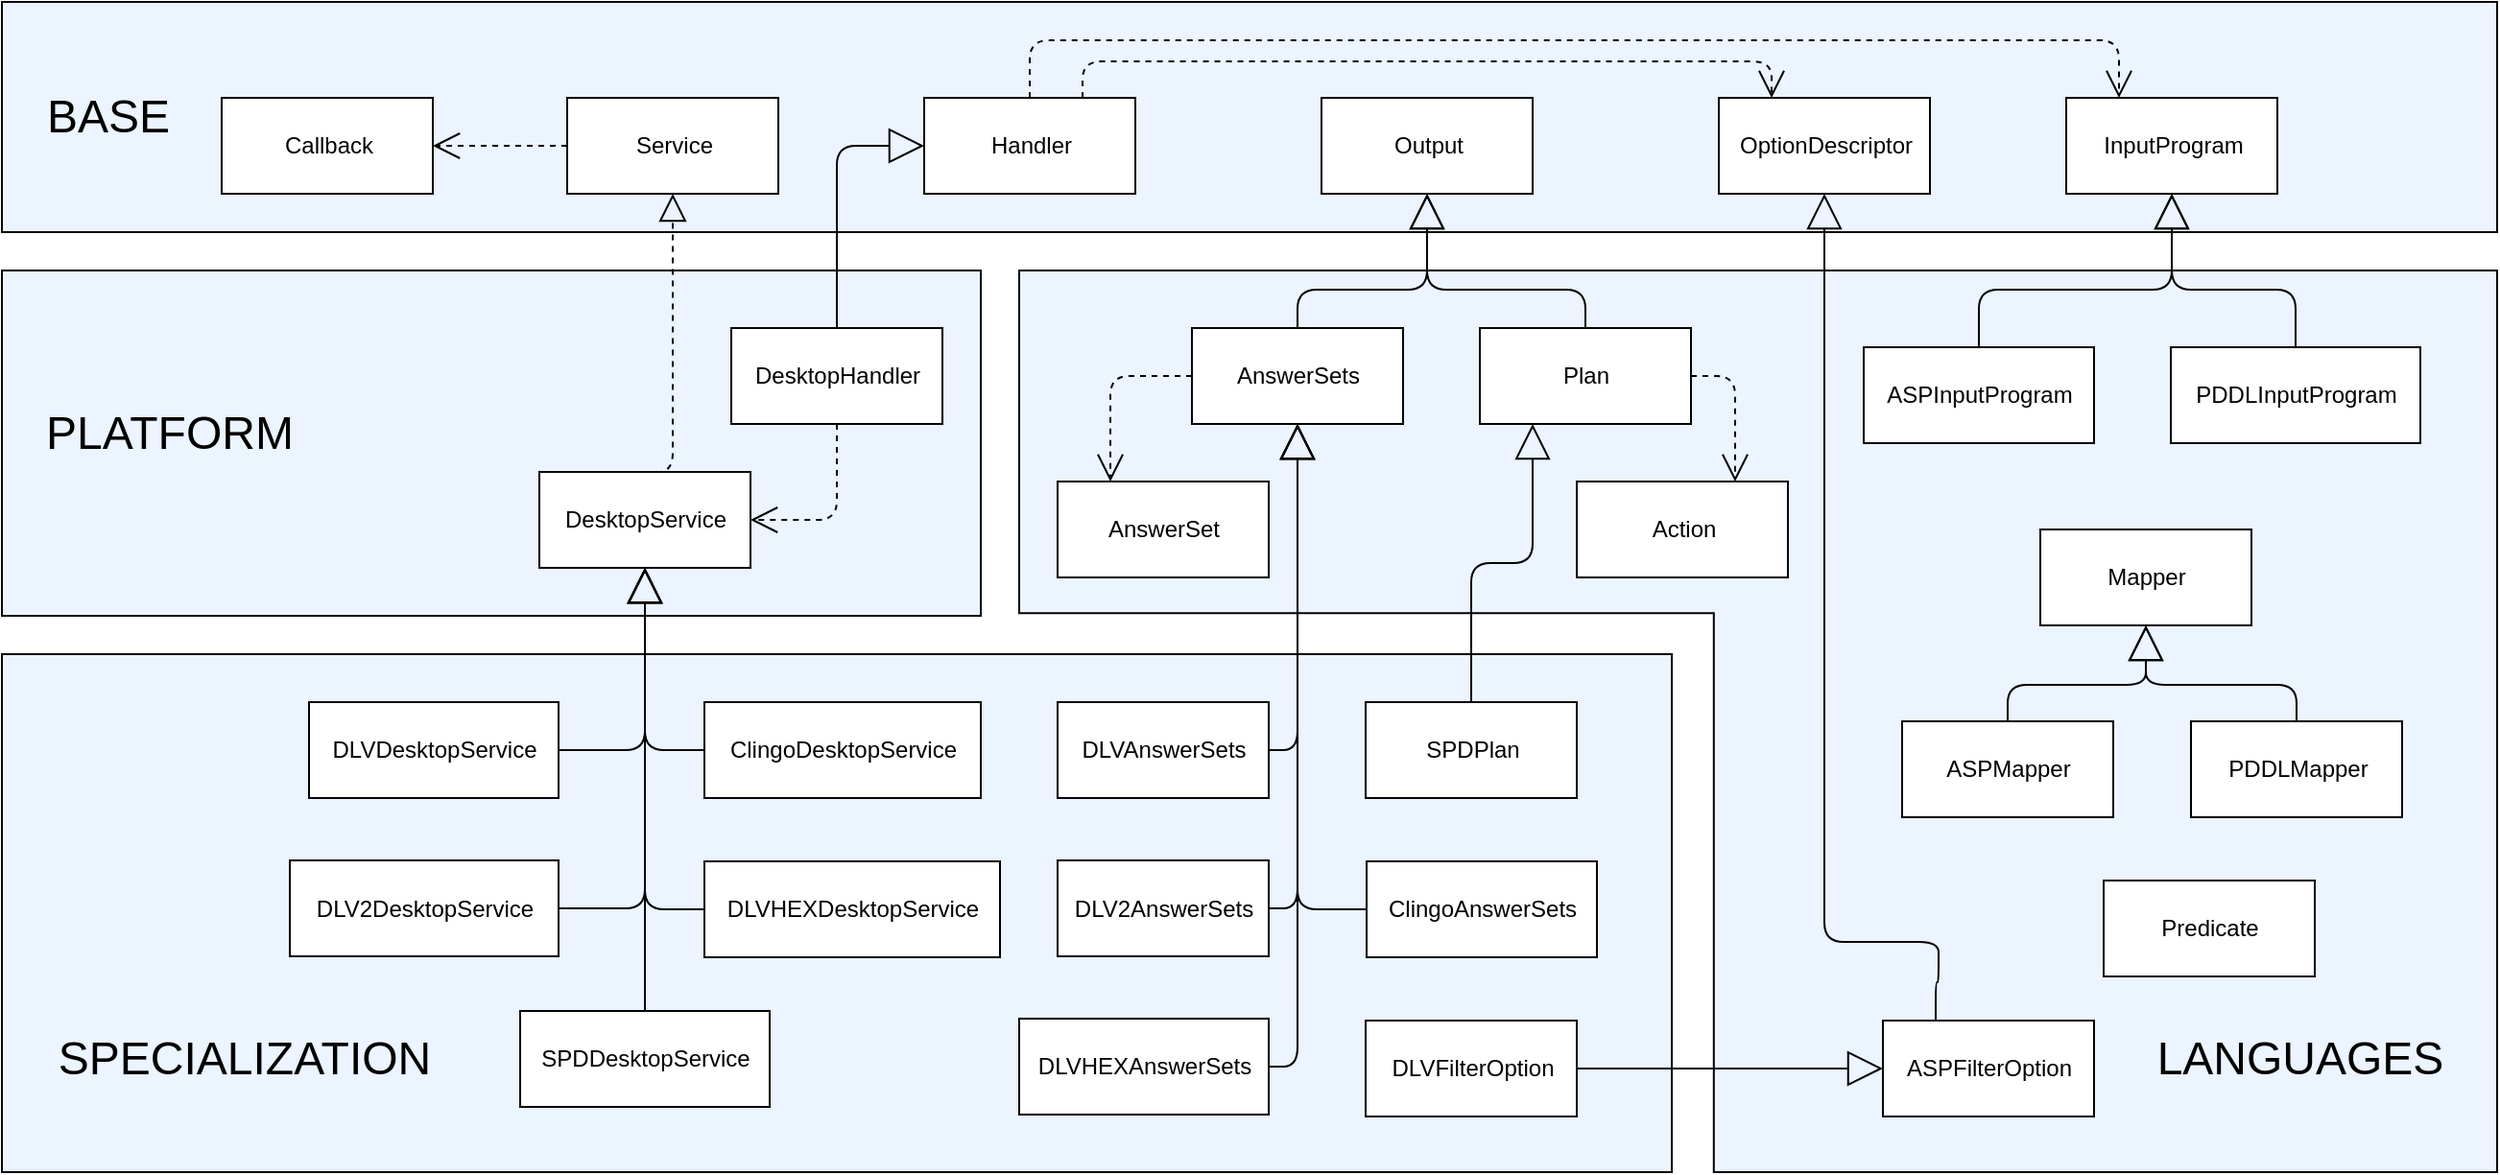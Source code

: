 <mxfile version="13.0.9" type="device"><diagram id="dqVU7mrkeDe_c6QS-d3u" name="Page-1"><mxGraphModel dx="1094" dy="1584" grid="1" gridSize="10" guides="1" tooltips="1" connect="1" arrows="1" fold="1" page="1" pageScale="1" pageWidth="827" pageHeight="1169" math="0" shadow="0"><root><mxCell id="0"/><mxCell id="1" parent="0"/><mxCell id="3qhBZo0jhWWFCKf_fLVx-3" value="" style="verticalLabelPosition=bottom;verticalAlign=top;html=1;shape=mxgraph.basic.polygon;polyCoords=[[0.25,0],[0.75,0],[1,0],[1,1],[0.47,1],[0.47,0.38],[0,0.38],[0,0]];polyline=0;fillColor=#EBF4FF;" vertex="1" parent="1"><mxGeometry x="620" y="130" width="770" height="470" as="geometry"/></mxCell><mxCell id="zw5oDyOTdDvuppBCqqJ9-33" value="" style="whiteSpace=wrap;html=1;fillColor=#EBF4FF;" parent="1" vertex="1"><mxGeometry x="90" y="330" width="870" height="270" as="geometry"/></mxCell><mxCell id="zw5oDyOTdDvuppBCqqJ9-32" value="" style="whiteSpace=wrap;html=1;fillColor=#EBF4FF;" parent="1" vertex="1"><mxGeometry x="90" y="130" width="510" height="180" as="geometry"/></mxCell><mxCell id="zw5oDyOTdDvuppBCqqJ9-31" value="" style="whiteSpace=wrap;html=1;fillColor=#EBF4FF;" parent="1" vertex="1"><mxGeometry x="90" y="-10" width="1300" height="120" as="geometry"/></mxCell><mxCell id="zw5oDyOTdDvuppBCqqJ9-1" value="&lt;div&gt;Callback&lt;/div&gt;" style="html=1;" parent="1" vertex="1"><mxGeometry x="204.5" y="40" width="110" height="50" as="geometry"/></mxCell><mxCell id="zw5oDyOTdDvuppBCqqJ9-2" value="Handler" style="html=1;" parent="1" vertex="1"><mxGeometry x="570.5" y="40" width="110" height="50" as="geometry"/></mxCell><mxCell id="zw5oDyOTdDvuppBCqqJ9-3" value="InputProgram" style="html=1;" parent="1" vertex="1"><mxGeometry x="1165.5" y="40" width="110" height="50" as="geometry"/></mxCell><mxCell id="zw5oDyOTdDvuppBCqqJ9-4" value="OptionDescriptor" style="html=1;" parent="1" vertex="1"><mxGeometry x="984.5" y="40" width="110" height="50" as="geometry"/></mxCell><mxCell id="zw5oDyOTdDvuppBCqqJ9-5" value="Output" style="html=1;" parent="1" vertex="1"><mxGeometry x="777.5" y="40" width="110" height="50" as="geometry"/></mxCell><mxCell id="zw5oDyOTdDvuppBCqqJ9-6" value="Service" style="html=1;" parent="1" vertex="1"><mxGeometry x="384.5" y="40" width="110" height="50" as="geometry"/></mxCell><mxCell id="zw5oDyOTdDvuppBCqqJ9-7" value="AnswerSets" style="html=1;" parent="1" vertex="1"><mxGeometry x="710" y="160" width="110" height="50" as="geometry"/></mxCell><mxCell id="zw5oDyOTdDvuppBCqqJ9-8" value="AnswerSet" style="html=1;" parent="1" vertex="1"><mxGeometry x="640" y="240" width="110" height="50" as="geometry"/></mxCell><mxCell id="zw5oDyOTdDvuppBCqqJ9-9" value="ASPFilterOption" style="html=1;" parent="1" vertex="1"><mxGeometry x="1070" y="521" width="110" height="50" as="geometry"/></mxCell><mxCell id="zw5oDyOTdDvuppBCqqJ9-10" value="ASPInputProgram" style="html=1;" parent="1" vertex="1"><mxGeometry x="1060" y="170" width="120" height="50" as="geometry"/></mxCell><mxCell id="zw5oDyOTdDvuppBCqqJ9-11" value="ASPMapper" style="html=1;" parent="1" vertex="1"><mxGeometry x="1080" y="365" width="110" height="50" as="geometry"/></mxCell><mxCell id="zw5oDyOTdDvuppBCqqJ9-12" value="Action" style="html=1;" parent="1" vertex="1"><mxGeometry x="910.5" y="240" width="110" height="50" as="geometry"/></mxCell><mxCell id="zw5oDyOTdDvuppBCqqJ9-13" value="PDDLInputProgram" style="html=1;" parent="1" vertex="1"><mxGeometry x="1220" y="170" width="130" height="50" as="geometry"/></mxCell><mxCell id="zw5oDyOTdDvuppBCqqJ9-14" value="PDDLMapper" style="html=1;" parent="1" vertex="1"><mxGeometry x="1230.5" y="365" width="110" height="50" as="geometry"/></mxCell><mxCell id="zw5oDyOTdDvuppBCqqJ9-15" value="Plan" style="html=1;" parent="1" vertex="1"><mxGeometry x="860" y="160" width="110" height="50" as="geometry"/></mxCell><mxCell id="zw5oDyOTdDvuppBCqqJ9-16" value="Mapper" style="html=1;" parent="1" vertex="1"><mxGeometry x="1152" y="265" width="110" height="50" as="geometry"/></mxCell><mxCell id="zw5oDyOTdDvuppBCqqJ9-17" value="DesktopHandler" style="html=1;" parent="1" vertex="1"><mxGeometry x="470" y="160" width="110" height="50" as="geometry"/></mxCell><mxCell id="zw5oDyOTdDvuppBCqqJ9-18" value="DesktopService" style="html=1;" parent="1" vertex="1"><mxGeometry x="370" y="235" width="110" height="50" as="geometry"/></mxCell><mxCell id="zw5oDyOTdDvuppBCqqJ9-19" value="&lt;div&gt;ClingoDesktopService&lt;/div&gt;" style="html=1;" parent="1" vertex="1"><mxGeometry x="456" y="355" width="144" height="50" as="geometry"/></mxCell><mxCell id="zw5oDyOTdDvuppBCqqJ9-20" value="ClingoAnswerSets" style="html=1;" parent="1" vertex="1"><mxGeometry x="801" y="438" width="120" height="50" as="geometry"/></mxCell><mxCell id="zw5oDyOTdDvuppBCqqJ9-21" value="DLVDesktopService" style="html=1;" parent="1" vertex="1"><mxGeometry x="250" y="355" width="130" height="50" as="geometry"/></mxCell><mxCell id="zw5oDyOTdDvuppBCqqJ9-22" value="DLVAnswerSets" style="html=1;" parent="1" vertex="1"><mxGeometry x="640" y="355" width="110" height="50" as="geometry"/></mxCell><mxCell id="zw5oDyOTdDvuppBCqqJ9-23" value="DLVFilterOption" style="html=1;" parent="1" vertex="1"><mxGeometry x="800.5" y="521" width="110" height="50" as="geometry"/></mxCell><mxCell id="zw5oDyOTdDvuppBCqqJ9-24" value="DLV2DesktopService" style="html=1;" parent="1" vertex="1"><mxGeometry x="240" y="437.5" width="140" height="50" as="geometry"/></mxCell><mxCell id="zw5oDyOTdDvuppBCqqJ9-25" value="DLV2AnswerSets" style="html=1;" parent="1" vertex="1"><mxGeometry x="640" y="437.5" width="110" height="50" as="geometry"/></mxCell><mxCell id="zw5oDyOTdDvuppBCqqJ9-26" value="DLVHEXDesktopService" style="html=1;" parent="1" vertex="1"><mxGeometry x="456" y="438" width="154" height="50" as="geometry"/></mxCell><mxCell id="zw5oDyOTdDvuppBCqqJ9-27" value="DLVHEXAnswerSets" style="html=1;" parent="1" vertex="1"><mxGeometry x="620" y="520" width="130" height="50" as="geometry"/></mxCell><mxCell id="zw5oDyOTdDvuppBCqqJ9-28" value="SPDDesktopService" style="html=1;" parent="1" vertex="1"><mxGeometry x="360" y="516" width="130" height="50" as="geometry"/></mxCell><mxCell id="zw5oDyOTdDvuppBCqqJ9-29" value="SPDPlan" style="html=1;" parent="1" vertex="1"><mxGeometry x="800.5" y="355" width="110" height="50" as="geometry"/></mxCell><mxCell id="zw5oDyOTdDvuppBCqqJ9-36" value="&lt;font style=&quot;font-size: 24px&quot;&gt;BASE&lt;/font&gt;" style="text;html=1;resizable=0;autosize=1;align=center;verticalAlign=middle;points=[];fillColor=none;strokeColor=none;rounded=0;" parent="1" vertex="1"><mxGeometry x="105" y="40" width="80" height="20" as="geometry"/></mxCell><mxCell id="zw5oDyOTdDvuppBCqqJ9-37" value="&lt;font style=&quot;font-size: 24px&quot;&gt;PLATFORM&lt;/font&gt;" style="text;html=1;resizable=0;autosize=1;align=center;verticalAlign=middle;points=[];fillColor=none;strokeColor=none;rounded=0;" parent="1" vertex="1"><mxGeometry x="97" y="205" width="160" height="20" as="geometry"/></mxCell><mxCell id="zw5oDyOTdDvuppBCqqJ9-38" value="&lt;font style=&quot;font-size: 24px&quot;&gt;LANGUAGES&lt;/font&gt;" style="text;html=1;resizable=0;autosize=1;align=center;verticalAlign=middle;points=[];fillColor=none;strokeColor=none;rounded=0;" parent="1" vertex="1"><mxGeometry x="1197" y="531" width="180" height="20" as="geometry"/></mxCell><mxCell id="zw5oDyOTdDvuppBCqqJ9-39" value="&lt;font style=&quot;font-size: 24px&quot;&gt;SPECIALIZATION&lt;/font&gt;" style="text;html=1;resizable=0;autosize=1;align=center;verticalAlign=middle;points=[];fillColor=none;strokeColor=none;rounded=0;" parent="1" vertex="1"><mxGeometry x="101" y="531" width="230" height="20" as="geometry"/></mxCell><mxCell id="zw5oDyOTdDvuppBCqqJ9-42" value="" style="endArrow=block;dashed=1;endFill=0;endSize=12;html=1;entryX=0.5;entryY=1;entryDx=0;entryDy=0;exitX=0.5;exitY=0;exitDx=0;exitDy=0;edgeStyle=orthogonalEdgeStyle;" parent="1" source="zw5oDyOTdDvuppBCqqJ9-18" target="zw5oDyOTdDvuppBCqqJ9-6" edge="1"><mxGeometry width="160" relative="1" as="geometry"><mxPoint x="50" y="497.5" as="sourcePoint"/><mxPoint x="50" y="377.5" as="targetPoint"/><Array as="points"><mxPoint x="439" y="235"/></Array></mxGeometry></mxCell><mxCell id="zw5oDyOTdDvuppBCqqJ9-45" value="" style="endArrow=block;endSize=16;endFill=0;html=1;exitX=1;exitY=0.5;exitDx=0;exitDy=0;entryX=0.5;entryY=1;entryDx=0;entryDy=0;edgeStyle=orthogonalEdgeStyle;" parent="1" source="zw5oDyOTdDvuppBCqqJ9-21" target="zw5oDyOTdDvuppBCqqJ9-18" edge="1"><mxGeometry x="-0.875" y="-50" width="160" relative="1" as="geometry"><mxPoint x="30" y="260" as="sourcePoint"/><mxPoint x="190" y="260" as="targetPoint"/><mxPoint x="-1" as="offset"/></mxGeometry></mxCell><mxCell id="zw5oDyOTdDvuppBCqqJ9-46" value="" style="endArrow=block;endSize=16;endFill=0;html=1;exitX=0.25;exitY=0;exitDx=0;exitDy=0;entryX=0.5;entryY=1;entryDx=0;entryDy=0;edgeStyle=orthogonalEdgeStyle;" parent="1" source="zw5oDyOTdDvuppBCqqJ9-9" target="zw5oDyOTdDvuppBCqqJ9-4" edge="1"><mxGeometry x="-1" y="-41" width="160" relative="1" as="geometry"><mxPoint x="40" y="260" as="sourcePoint"/><mxPoint x="200" y="260" as="targetPoint"/><Array as="points"><mxPoint x="1098" y="501"/><mxPoint x="1099" y="501"/><mxPoint x="1099" y="480"/><mxPoint x="1040" y="480"/></Array><mxPoint x="-10" y="-1" as="offset"/></mxGeometry></mxCell><mxCell id="zw5oDyOTdDvuppBCqqJ9-47" value="" style="endArrow=block;endSize=16;endFill=0;html=1;exitX=0;exitY=0.5;exitDx=0;exitDy=0;entryX=0.5;entryY=1;entryDx=0;entryDy=0;edgeStyle=orthogonalEdgeStyle;" parent="1" source="zw5oDyOTdDvuppBCqqJ9-19" target="zw5oDyOTdDvuppBCqqJ9-18" edge="1"><mxGeometry x="-1" y="-41" width="160" relative="1" as="geometry"><mxPoint x="40" y="285" as="sourcePoint"/><mxPoint x="200" y="285" as="targetPoint"/><mxPoint x="-10" y="-1" as="offset"/></mxGeometry></mxCell><mxCell id="zw5oDyOTdDvuppBCqqJ9-48" value="" style="endArrow=block;endSize=16;endFill=0;html=1;exitX=1;exitY=0.5;exitDx=0;exitDy=0;entryX=0.5;entryY=1;entryDx=0;entryDy=0;edgeStyle=orthogonalEdgeStyle;" parent="1" source="zw5oDyOTdDvuppBCqqJ9-24" target="zw5oDyOTdDvuppBCqqJ9-18" edge="1"><mxGeometry x="-1" y="-41" width="160" relative="1" as="geometry"><mxPoint x="50" y="270" as="sourcePoint"/><mxPoint x="210" y="270" as="targetPoint"/><mxPoint x="-10" y="-1" as="offset"/></mxGeometry></mxCell><mxCell id="zw5oDyOTdDvuppBCqqJ9-49" value="" style="endArrow=block;endSize=16;endFill=0;html=1;exitX=0;exitY=0.5;exitDx=0;exitDy=0;entryX=0.5;entryY=1;entryDx=0;entryDy=0;edgeStyle=orthogonalEdgeStyle;" parent="1" source="zw5oDyOTdDvuppBCqqJ9-26" target="zw5oDyOTdDvuppBCqqJ9-18" edge="1"><mxGeometry x="-1" y="-41" width="160" relative="1" as="geometry"><mxPoint x="50" y="270" as="sourcePoint"/><mxPoint x="210" y="270" as="targetPoint"/><mxPoint x="-10" y="-1" as="offset"/></mxGeometry></mxCell><mxCell id="zw5oDyOTdDvuppBCqqJ9-50" value="" style="endArrow=block;endSize=16;endFill=0;html=1;exitX=0.5;exitY=0;exitDx=0;exitDy=0;entryX=0.5;entryY=1;entryDx=0;entryDy=0;" parent="1" source="zw5oDyOTdDvuppBCqqJ9-28" target="zw5oDyOTdDvuppBCqqJ9-18" edge="1"><mxGeometry x="-1" y="-41" width="160" relative="1" as="geometry"><mxPoint x="50" y="270" as="sourcePoint"/><mxPoint x="210" y="270" as="targetPoint"/><mxPoint x="-10" y="-1" as="offset"/></mxGeometry></mxCell><mxCell id="zw5oDyOTdDvuppBCqqJ9-51" value="" style="endArrow=block;endSize=16;endFill=0;html=1;exitX=0.5;exitY=0;exitDx=0;exitDy=0;entryX=0;entryY=0.5;entryDx=0;entryDy=0;edgeStyle=orthogonalEdgeStyle;" parent="1" source="zw5oDyOTdDvuppBCqqJ9-17" target="zw5oDyOTdDvuppBCqqJ9-2" edge="1"><mxGeometry x="-1" y="-41" width="160" relative="1" as="geometry"><mxPoint x="56" y="285" as="sourcePoint"/><mxPoint x="216" y="285" as="targetPoint"/><mxPoint x="-10" y="-1" as="offset"/></mxGeometry></mxCell><mxCell id="zw5oDyOTdDvuppBCqqJ9-52" value="" style="endArrow=block;endSize=16;endFill=0;html=1;entryX=0.5;entryY=1;entryDx=0;entryDy=0;exitX=0.5;exitY=0;exitDx=0;exitDy=0;edgeStyle=orthogonalEdgeStyle;" parent="1" source="zw5oDyOTdDvuppBCqqJ9-7" target="zw5oDyOTdDvuppBCqqJ9-5" edge="1"><mxGeometry x="-1" y="-41" width="160" relative="1" as="geometry"><mxPoint x="60" y="300" as="sourcePoint"/><mxPoint x="210" y="270" as="targetPoint"/><Array as="points"><mxPoint x="765" y="140"/><mxPoint x="833" y="140"/></Array><mxPoint x="-10" y="-1" as="offset"/></mxGeometry></mxCell><mxCell id="zw5oDyOTdDvuppBCqqJ9-53" value="" style="endArrow=block;endSize=16;endFill=0;html=1;exitX=0.5;exitY=0;exitDx=0;exitDy=0;entryX=0.5;entryY=1;entryDx=0;entryDy=0;edgeStyle=orthogonalEdgeStyle;" parent="1" source="zw5oDyOTdDvuppBCqqJ9-15" target="zw5oDyOTdDvuppBCqqJ9-5" edge="1"><mxGeometry x="-1" y="-41" width="160" relative="1" as="geometry"><mxPoint x="50" y="270" as="sourcePoint"/><mxPoint x="210" y="270" as="targetPoint"/><Array as="points"><mxPoint x="915" y="140"/><mxPoint x="832" y="140"/></Array><mxPoint x="-10" y="-1" as="offset"/></mxGeometry></mxCell><mxCell id="zw5oDyOTdDvuppBCqqJ9-54" value="" style="endArrow=block;endSize=16;endFill=0;html=1;exitX=1;exitY=0.5;exitDx=0;exitDy=0;entryX=0.5;entryY=1;entryDx=0;entryDy=0;edgeStyle=orthogonalEdgeStyle;" parent="1" source="zw5oDyOTdDvuppBCqqJ9-22" target="zw5oDyOTdDvuppBCqqJ9-7" edge="1"><mxGeometry x="-1" y="-41" width="160" relative="1" as="geometry"><mxPoint x="50" y="270" as="sourcePoint"/><mxPoint x="210" y="270" as="targetPoint"/><mxPoint x="-10" y="-1" as="offset"/></mxGeometry></mxCell><mxCell id="zw5oDyOTdDvuppBCqqJ9-55" value="" style="endArrow=block;endSize=16;endFill=0;html=1;exitX=1;exitY=0.5;exitDx=0;exitDy=0;entryX=0.5;entryY=1;entryDx=0;entryDy=0;edgeStyle=orthogonalEdgeStyle;" parent="1" source="zw5oDyOTdDvuppBCqqJ9-25" target="zw5oDyOTdDvuppBCqqJ9-7" edge="1"><mxGeometry x="-1" y="-41" width="160" relative="1" as="geometry"><mxPoint x="50" y="270" as="sourcePoint"/><mxPoint x="210" y="270" as="targetPoint"/><mxPoint x="-10" y="-1" as="offset"/></mxGeometry></mxCell><mxCell id="zw5oDyOTdDvuppBCqqJ9-56" value="" style="endArrow=block;endSize=16;endFill=0;html=1;exitX=1;exitY=0.5;exitDx=0;exitDy=0;entryX=0.5;entryY=1;entryDx=0;entryDy=0;edgeStyle=orthogonalEdgeStyle;" parent="1" source="zw5oDyOTdDvuppBCqqJ9-27" target="zw5oDyOTdDvuppBCqqJ9-7" edge="1"><mxGeometry x="-1" y="-41" width="160" relative="1" as="geometry"><mxPoint x="50" y="270" as="sourcePoint"/><mxPoint x="210" y="270" as="targetPoint"/><mxPoint x="-10" y="-1" as="offset"/></mxGeometry></mxCell><mxCell id="zw5oDyOTdDvuppBCqqJ9-57" value="" style="endArrow=block;endSize=16;endFill=0;html=1;exitX=0;exitY=0.5;exitDx=0;exitDy=0;entryX=0.5;entryY=1;entryDx=0;entryDy=0;edgeStyle=orthogonalEdgeStyle;" parent="1" source="zw5oDyOTdDvuppBCqqJ9-20" target="zw5oDyOTdDvuppBCqqJ9-7" edge="1"><mxGeometry x="-1" y="-41" width="160" relative="1" as="geometry"><mxPoint x="50" y="270" as="sourcePoint"/><mxPoint x="210" y="270" as="targetPoint"/><mxPoint x="-10" y="-1" as="offset"/></mxGeometry></mxCell><mxCell id="zw5oDyOTdDvuppBCqqJ9-58" value="" style="endArrow=block;endSize=16;endFill=0;html=1;exitX=0.5;exitY=0;exitDx=0;exitDy=0;entryX=0.25;entryY=1;entryDx=0;entryDy=0;edgeStyle=orthogonalEdgeStyle;" parent="1" source="zw5oDyOTdDvuppBCqqJ9-29" target="zw5oDyOTdDvuppBCqqJ9-15" edge="1"><mxGeometry x="-1" y="-41" width="160" relative="1" as="geometry"><mxPoint x="50" y="270" as="sourcePoint"/><mxPoint x="210" y="270" as="targetPoint"/><mxPoint x="-10" y="-1" as="offset"/></mxGeometry></mxCell><mxCell id="zw5oDyOTdDvuppBCqqJ9-59" value="" style="endArrow=block;endSize=16;endFill=0;html=1;exitX=1;exitY=0.5;exitDx=0;exitDy=0;entryX=0;entryY=0.5;entryDx=0;entryDy=0;edgeStyle=orthogonalEdgeStyle;" parent="1" source="zw5oDyOTdDvuppBCqqJ9-23" target="zw5oDyOTdDvuppBCqqJ9-9" edge="1"><mxGeometry x="-1" y="-41" width="160" relative="1" as="geometry"><mxPoint x="50" y="270" as="sourcePoint"/><mxPoint x="210" y="270" as="targetPoint"/><Array as="points"><mxPoint x="1020" y="546"/><mxPoint x="1020" y="546"/></Array><mxPoint x="-10" y="-1" as="offset"/></mxGeometry></mxCell><mxCell id="zw5oDyOTdDvuppBCqqJ9-62" value="" style="endArrow=block;endSize=16;endFill=0;html=1;exitX=0.5;exitY=0;exitDx=0;exitDy=0;entryX=0.5;entryY=1;entryDx=0;entryDy=0;edgeStyle=orthogonalEdgeStyle;" parent="1" source="zw5oDyOTdDvuppBCqqJ9-10" target="zw5oDyOTdDvuppBCqqJ9-3" edge="1"><mxGeometry x="-1" y="-41" width="160" relative="1" as="geometry"><mxPoint x="50" y="270" as="sourcePoint"/><mxPoint x="210" y="270" as="targetPoint"/><Array as="points"><mxPoint x="1120" y="140"/><mxPoint x="1220" y="140"/></Array><mxPoint x="-10" y="-1" as="offset"/></mxGeometry></mxCell><mxCell id="zw5oDyOTdDvuppBCqqJ9-63" value="" style="endArrow=block;endSize=16;endFill=0;html=1;exitX=0.5;exitY=0;exitDx=0;exitDy=0;entryX=0.5;entryY=1;entryDx=0;entryDy=0;edgeStyle=orthogonalEdgeStyle;" parent="1" source="zw5oDyOTdDvuppBCqqJ9-13" target="zw5oDyOTdDvuppBCqqJ9-3" edge="1"><mxGeometry x="-1" y="-41" width="160" relative="1" as="geometry"><mxPoint x="50" y="270" as="sourcePoint"/><mxPoint x="210" y="270" as="targetPoint"/><Array as="points"><mxPoint x="1285" y="140"/><mxPoint x="1221" y="140"/></Array><mxPoint x="-10" y="-1" as="offset"/></mxGeometry></mxCell><mxCell id="zw5oDyOTdDvuppBCqqJ9-66" value="" style="endArrow=open;endSize=12;dashed=1;html=1;exitX=0;exitY=0.5;exitDx=0;exitDy=0;entryX=1;entryY=0.5;entryDx=0;entryDy=0;" parent="1" source="zw5oDyOTdDvuppBCqqJ9-6" target="zw5oDyOTdDvuppBCqqJ9-1" edge="1"><mxGeometry x="0.125" y="-30" width="160" relative="1" as="geometry"><mxPoint x="44.5" y="170" as="sourcePoint"/><mxPoint x="204.5" y="170" as="targetPoint"/><mxPoint x="-1" as="offset"/></mxGeometry></mxCell><mxCell id="zw5oDyOTdDvuppBCqqJ9-67" value="" style="endArrow=open;endSize=12;dashed=1;html=1;exitX=0.5;exitY=1;exitDx=0;exitDy=0;entryX=1;entryY=0.5;entryDx=0;entryDy=0;edgeStyle=orthogonalEdgeStyle;" parent="1" source="zw5oDyOTdDvuppBCqqJ9-17" target="zw5oDyOTdDvuppBCqqJ9-18" edge="1"><mxGeometry x="0.125" y="-30" width="160" relative="1" as="geometry"><mxPoint x="35" y="269.5" as="sourcePoint"/><mxPoint x="195" y="269.5" as="targetPoint"/><mxPoint x="-1" as="offset"/></mxGeometry></mxCell><mxCell id="zw5oDyOTdDvuppBCqqJ9-69" value="" style="endArrow=open;endSize=12;dashed=1;html=1;exitX=0.75;exitY=0;exitDx=0;exitDy=0;entryX=0.25;entryY=0;entryDx=0;entryDy=0;edgeStyle=orthogonalEdgeStyle;" parent="1" source="zw5oDyOTdDvuppBCqqJ9-2" target="zw5oDyOTdDvuppBCqqJ9-4" edge="1"><mxGeometry x="0.125" y="-30" width="160" relative="1" as="geometry"><mxPoint x="35" y="269.5" as="sourcePoint"/><mxPoint x="195" y="269.5" as="targetPoint"/><Array as="points"><mxPoint x="653" y="21"/><mxPoint x="1012" y="21"/></Array><mxPoint x="-1" as="offset"/></mxGeometry></mxCell><mxCell id="zw5oDyOTdDvuppBCqqJ9-70" value="" style="endArrow=open;endSize=12;dashed=1;html=1;exitX=0.5;exitY=0;exitDx=0;exitDy=0;entryX=0.25;entryY=0;entryDx=0;entryDy=0;edgeStyle=orthogonalEdgeStyle;" parent="1" source="zw5oDyOTdDvuppBCqqJ9-2" target="zw5oDyOTdDvuppBCqqJ9-3" edge="1"><mxGeometry x="0.125" y="-30" width="160" relative="1" as="geometry"><mxPoint x="35" y="269.5" as="sourcePoint"/><mxPoint x="195" y="269.5" as="targetPoint"/><Array as="points"><mxPoint x="625" y="10"/><mxPoint x="1193" y="10"/></Array><mxPoint x="-1" as="offset"/></mxGeometry></mxCell><mxCell id="zw5oDyOTdDvuppBCqqJ9-71" value="" style="endArrow=open;endSize=12;dashed=1;html=1;exitX=0;exitY=0.5;exitDx=0;exitDy=0;entryX=0.25;entryY=0;entryDx=0;entryDy=0;edgeStyle=orthogonalEdgeStyle;" parent="1" source="zw5oDyOTdDvuppBCqqJ9-7" target="zw5oDyOTdDvuppBCqqJ9-8" edge="1"><mxGeometry x="0.125" y="-30" width="160" relative="1" as="geometry"><mxPoint x="35" y="269.5" as="sourcePoint"/><mxPoint x="195" y="269.5" as="targetPoint"/><mxPoint x="-1" as="offset"/></mxGeometry></mxCell><mxCell id="zw5oDyOTdDvuppBCqqJ9-72" value="" style="endArrow=open;endSize=12;dashed=1;html=1;exitX=1;exitY=0.5;exitDx=0;exitDy=0;entryX=0.75;entryY=0;entryDx=0;entryDy=0;edgeStyle=orthogonalEdgeStyle;" parent="1" source="zw5oDyOTdDvuppBCqqJ9-15" target="zw5oDyOTdDvuppBCqqJ9-12" edge="1"><mxGeometry x="0.125" y="-30" width="160" relative="1" as="geometry"><mxPoint x="35" y="269.5" as="sourcePoint"/><mxPoint x="195" y="269.5" as="targetPoint"/><mxPoint x="-1" as="offset"/></mxGeometry></mxCell><mxCell id="zw5oDyOTdDvuppBCqqJ9-73" value="" style="endArrow=block;endSize=16;endFill=0;html=1;exitX=0.5;exitY=0;exitDx=0;exitDy=0;entryX=0.5;entryY=1;entryDx=0;entryDy=0;edgeStyle=orthogonalEdgeStyle;" parent="1" source="zw5oDyOTdDvuppBCqqJ9-11" target="zw5oDyOTdDvuppBCqqJ9-16" edge="1"><mxGeometry x="-1" y="-41" width="160" relative="1" as="geometry"><mxPoint x="1140" y="165" as="sourcePoint"/><mxPoint x="1240" y="85" as="targetPoint"/><Array as="points"><mxPoint x="1135" y="346"/><mxPoint x="1207" y="346"/></Array><mxPoint x="-10" y="-1" as="offset"/></mxGeometry></mxCell><mxCell id="zw5oDyOTdDvuppBCqqJ9-74" value="" style="endArrow=block;endSize=16;endFill=0;html=1;exitX=0.5;exitY=0;exitDx=0;exitDy=0;entryX=0.5;entryY=1;entryDx=0;entryDy=0;edgeStyle=orthogonalEdgeStyle;" parent="1" source="zw5oDyOTdDvuppBCqqJ9-14" target="zw5oDyOTdDvuppBCqqJ9-16" edge="1"><mxGeometry x="-1" y="-41" width="160" relative="1" as="geometry"><mxPoint x="1145.333" y="375.667" as="sourcePoint"/><mxPoint x="1217.333" y="325" as="targetPoint"/><Array as="points"><mxPoint x="1286" y="346"/><mxPoint x="1207" y="346"/></Array><mxPoint x="-10" y="-1" as="offset"/></mxGeometry></mxCell><mxCell id="jmDmiAFd9oDAGGHfBzzs-1" value="Predicate" style="html=1;" parent="1" vertex="1"><mxGeometry x="1185" y="448" width="110" height="50" as="geometry"/></mxCell></root></mxGraphModel></diagram></mxfile>